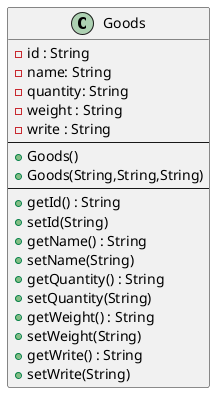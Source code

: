 package uml
public class Goods{
}
/*
@startuml
class Goods{
 - id : String
 - name: String
 - quantity: String
 - weight : String
 - write : String
 ----
 + Goods()
 + Goods(String,String,String)
 ----
 +  getId() : String
 +  setId(String)
 +  getName() : String
 +  setName(String)
 +  getQuantity() : String
 +  setQuantity(String)
 +  getWeight() : String
 +  setWeight(String)
 +  getWrite() : String
 +  setWrite(String)
}

@enduml
 */
